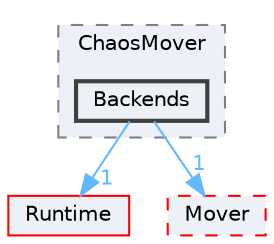 digraph "Backends"
{
 // INTERACTIVE_SVG=YES
 // LATEX_PDF_SIZE
  bgcolor="transparent";
  edge [fontname=Helvetica,fontsize=10,labelfontname=Helvetica,labelfontsize=10];
  node [fontname=Helvetica,fontsize=10,shape=box,height=0.2,width=0.4];
  compound=true
  subgraph clusterdir_7a61a696fa0c2fb45a6536bce267d3e4 {
    graph [ bgcolor="#edf0f7", pencolor="grey50", label="ChaosMover", fontname=Helvetica,fontsize=10 style="filled,dashed", URL="dir_7a61a696fa0c2fb45a6536bce267d3e4.html",tooltip=""]
  dir_06914e174abb9d74b78bbd1352b9f34e [label="Backends", fillcolor="#edf0f7", color="grey25", style="filled,bold", URL="dir_06914e174abb9d74b78bbd1352b9f34e.html",tooltip=""];
  }
  dir_7536b172fbd480bfd146a1b1acd6856b [label="Runtime", fillcolor="#edf0f7", color="red", style="filled", URL="dir_7536b172fbd480bfd146a1b1acd6856b.html",tooltip=""];
  dir_ad2d72e98c0642feb58c16d069d62bdf [label="Mover", fillcolor="#edf0f7", color="red", style="filled,dashed", URL="dir_ad2d72e98c0642feb58c16d069d62bdf.html",tooltip=""];
  dir_06914e174abb9d74b78bbd1352b9f34e->dir_7536b172fbd480bfd146a1b1acd6856b [headlabel="1", labeldistance=1.5 headhref="dir_000084_000984.html" href="dir_000084_000984.html" color="steelblue1" fontcolor="steelblue1"];
  dir_06914e174abb9d74b78bbd1352b9f34e->dir_ad2d72e98c0642feb58c16d069d62bdf [headlabel="1", labeldistance=1.5 headhref="dir_000084_000669.html" href="dir_000084_000669.html" color="steelblue1" fontcolor="steelblue1"];
}
